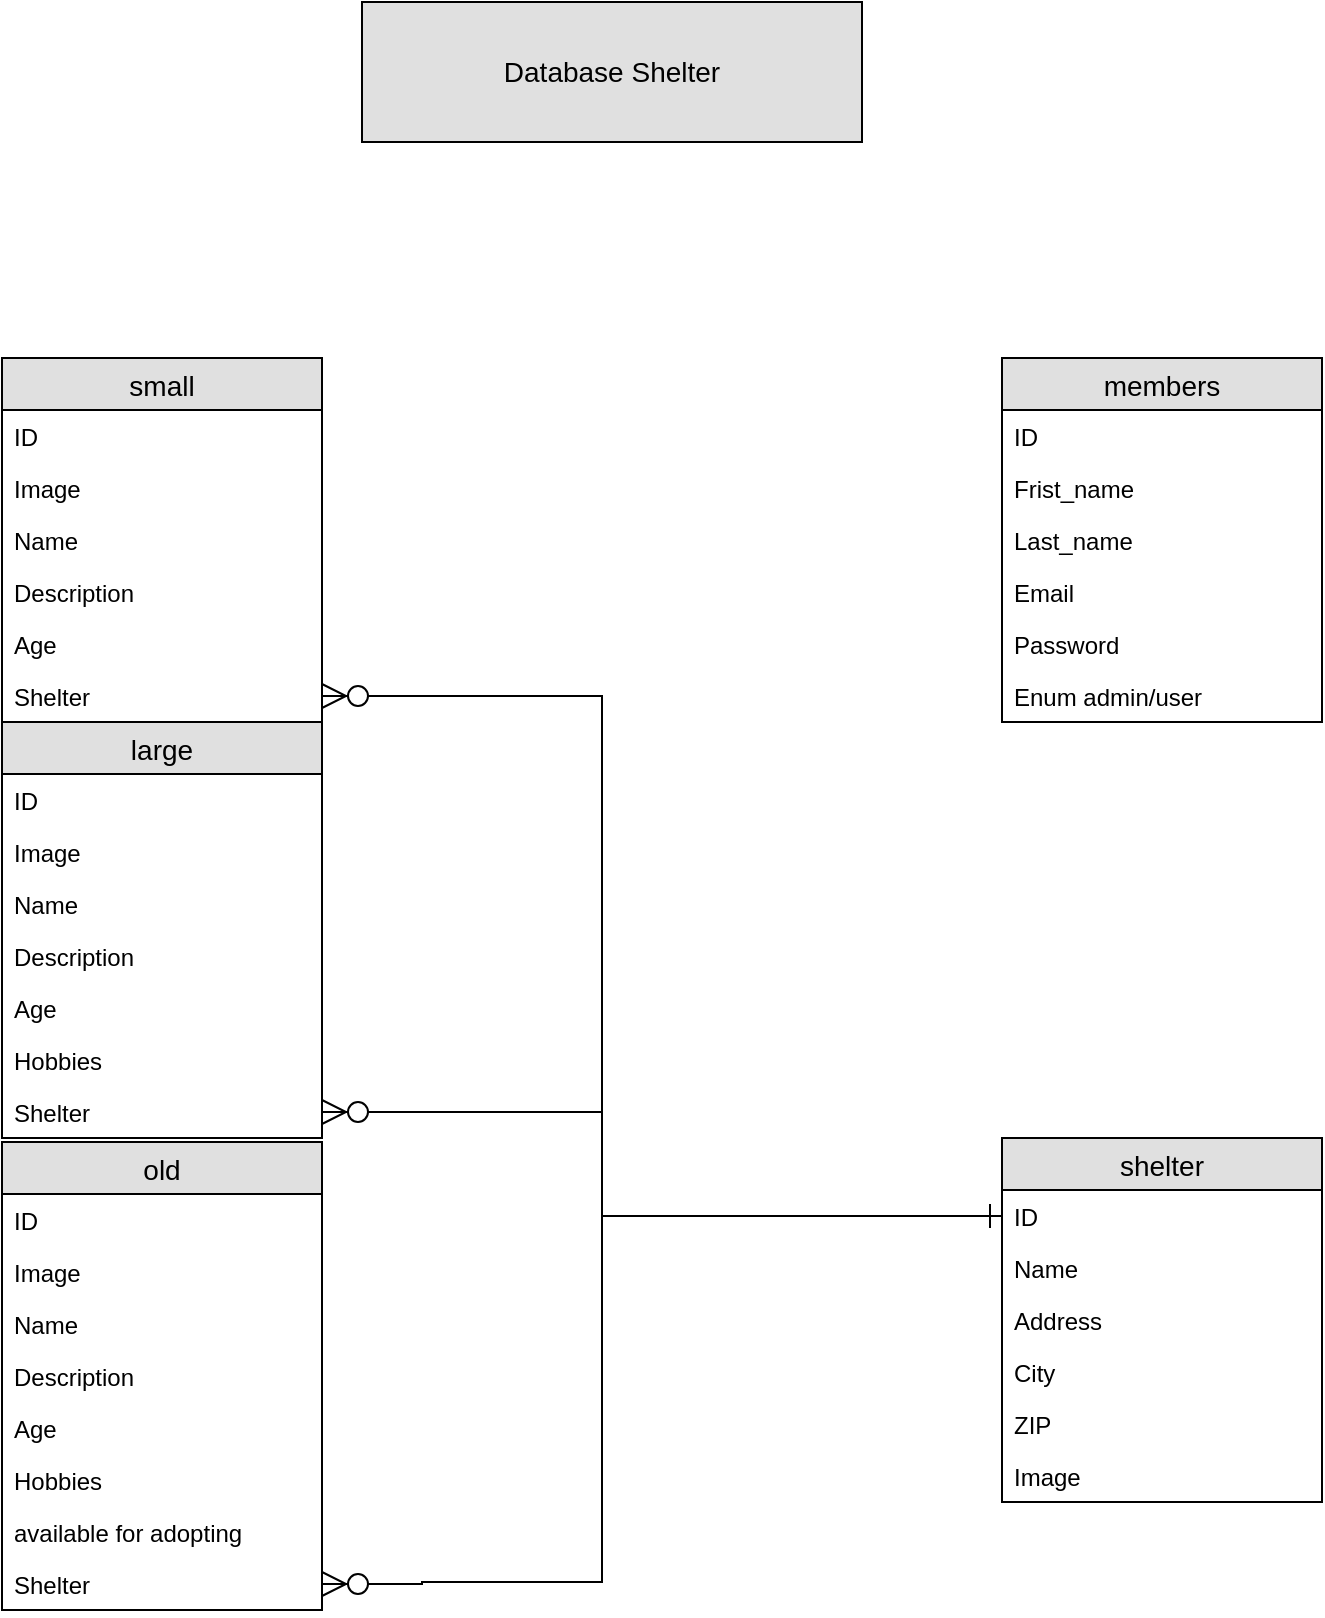 <mxfile version="12.9.3" type="device"><diagram id="dKBWuByRRaET1B2pRA7U" name="Page-1"><mxGraphModel dx="971" dy="664" grid="1" gridSize="10" guides="1" tooltips="1" connect="1" arrows="1" fold="1" page="1" pageScale="1" pageWidth="827" pageHeight="1169" math="0" shadow="0"><root><mxCell id="0"/><mxCell id="1" parent="0"/><mxCell id="GfpFk2qeTanZvK6qh3Gy-34" value="large" style="swimlane;fontStyle=0;childLayout=stackLayout;horizontal=1;startSize=26;fillColor=#e0e0e0;horizontalStack=0;resizeParent=1;resizeParentMax=0;resizeLast=0;collapsible=1;marginBottom=0;swimlaneFillColor=#ffffff;align=center;fontSize=14;" parent="1" vertex="1"><mxGeometry x="70" y="390" width="160" height="208" as="geometry"/></mxCell><mxCell id="GfpFk2qeTanZvK6qh3Gy-35" value="ID" style="text;strokeColor=none;fillColor=none;spacingLeft=4;spacingRight=4;overflow=hidden;rotatable=0;points=[[0,0.5],[1,0.5]];portConstraint=eastwest;fontSize=12;" parent="GfpFk2qeTanZvK6qh3Gy-34" vertex="1"><mxGeometry y="26" width="160" height="26" as="geometry"/></mxCell><mxCell id="GfpFk2qeTanZvK6qh3Gy-36" value="Image" style="text;strokeColor=none;fillColor=none;spacingLeft=4;spacingRight=4;overflow=hidden;rotatable=0;points=[[0,0.5],[1,0.5]];portConstraint=eastwest;fontSize=12;" parent="GfpFk2qeTanZvK6qh3Gy-34" vertex="1"><mxGeometry y="52" width="160" height="26" as="geometry"/></mxCell><mxCell id="GfpFk2qeTanZvK6qh3Gy-37" value="Name" style="text;strokeColor=none;fillColor=none;spacingLeft=4;spacingRight=4;overflow=hidden;rotatable=0;points=[[0,0.5],[1,0.5]];portConstraint=eastwest;fontSize=12;" parent="GfpFk2qeTanZvK6qh3Gy-34" vertex="1"><mxGeometry y="78" width="160" height="26" as="geometry"/></mxCell><mxCell id="GfpFk2qeTanZvK6qh3Gy-38" value="Description" style="text;strokeColor=none;fillColor=none;spacingLeft=4;spacingRight=4;overflow=hidden;rotatable=0;points=[[0,0.5],[1,0.5]];portConstraint=eastwest;fontSize=12;" parent="GfpFk2qeTanZvK6qh3Gy-34" vertex="1"><mxGeometry y="104" width="160" height="26" as="geometry"/></mxCell><mxCell id="GfpFk2qeTanZvK6qh3Gy-39" value="Age" style="text;strokeColor=none;fillColor=none;spacingLeft=4;spacingRight=4;overflow=hidden;rotatable=0;points=[[0,0.5],[1,0.5]];portConstraint=eastwest;fontSize=12;" parent="GfpFk2qeTanZvK6qh3Gy-34" vertex="1"><mxGeometry y="130" width="160" height="26" as="geometry"/></mxCell><mxCell id="GfpFk2qeTanZvK6qh3Gy-40" value="Hobbies" style="text;strokeColor=none;fillColor=none;spacingLeft=4;spacingRight=4;overflow=hidden;rotatable=0;points=[[0,0.5],[1,0.5]];portConstraint=eastwest;fontSize=12;" parent="GfpFk2qeTanZvK6qh3Gy-34" vertex="1"><mxGeometry y="156" width="160" height="26" as="geometry"/></mxCell><mxCell id="cx467HjqW4Z5tGLJf0RY-2" value="Shelter" style="text;strokeColor=none;fillColor=none;spacingLeft=4;spacingRight=4;overflow=hidden;rotatable=0;points=[[0,0.5],[1,0.5]];portConstraint=eastwest;fontSize=12;" vertex="1" parent="GfpFk2qeTanZvK6qh3Gy-34"><mxGeometry y="182" width="160" height="26" as="geometry"/></mxCell><mxCell id="GfpFk2qeTanZvK6qh3Gy-50" style="edgeStyle=orthogonalEdgeStyle;rounded=0;orthogonalLoop=1;jettySize=auto;html=1;exitX=1;exitY=0.5;exitDx=0;exitDy=0;startSize=10;fontSize=14;endArrow=ERone;endFill=0;startArrow=ERzeroToMany;startFill=1;endSize=10;entryX=0;entryY=0.5;entryDx=0;entryDy=0;" parent="1" source="cx467HjqW4Z5tGLJf0RY-1" target="GfpFk2qeTanZvK6qh3Gy-2" edge="1"><mxGeometry relative="1" as="geometry"><Array as="points"><mxPoint x="370" y="377"/><mxPoint x="370" y="637"/></Array><mxPoint x="490" y="480" as="targetPoint"/></mxGeometry></mxCell><mxCell id="GfpFk2qeTanZvK6qh3Gy-51" style="edgeStyle=orthogonalEdgeStyle;rounded=0;orthogonalLoop=1;jettySize=auto;html=1;startSize=10;fontSize=14;startArrow=ERzeroToMany;startFill=1;endArrow=ERone;endFill=0;endSize=10;entryX=0;entryY=0.5;entryDx=0;entryDy=0;exitX=1;exitY=0.5;exitDx=0;exitDy=0;" parent="1" source="cx467HjqW4Z5tGLJf0RY-2" target="GfpFk2qeTanZvK6qh3Gy-2" edge="1"><mxGeometry relative="1" as="geometry"><Array as="points"><mxPoint x="370" y="585"/><mxPoint x="370" y="637"/></Array><mxPoint x="280" y="680" as="sourcePoint"/><mxPoint x="500" y="590" as="targetPoint"/></mxGeometry></mxCell><mxCell id="GfpFk2qeTanZvK6qh3Gy-41" value="old" style="swimlane;fontStyle=0;childLayout=stackLayout;horizontal=1;startSize=26;fillColor=#e0e0e0;horizontalStack=0;resizeParent=1;resizeParentMax=0;resizeLast=0;collapsible=1;marginBottom=0;swimlaneFillColor=#ffffff;align=center;fontSize=14;" parent="1" vertex="1"><mxGeometry x="70" y="600" width="160" height="234" as="geometry"/></mxCell><mxCell id="GfpFk2qeTanZvK6qh3Gy-42" value="ID" style="text;strokeColor=none;fillColor=none;spacingLeft=4;spacingRight=4;overflow=hidden;rotatable=0;points=[[0,0.5],[1,0.5]];portConstraint=eastwest;fontSize=12;" parent="GfpFk2qeTanZvK6qh3Gy-41" vertex="1"><mxGeometry y="26" width="160" height="26" as="geometry"/></mxCell><mxCell id="GfpFk2qeTanZvK6qh3Gy-43" value="Image" style="text;strokeColor=none;fillColor=none;spacingLeft=4;spacingRight=4;overflow=hidden;rotatable=0;points=[[0,0.5],[1,0.5]];portConstraint=eastwest;fontSize=12;" parent="GfpFk2qeTanZvK6qh3Gy-41" vertex="1"><mxGeometry y="52" width="160" height="26" as="geometry"/></mxCell><mxCell id="GfpFk2qeTanZvK6qh3Gy-44" value="Name" style="text;strokeColor=none;fillColor=none;spacingLeft=4;spacingRight=4;overflow=hidden;rotatable=0;points=[[0,0.5],[1,0.5]];portConstraint=eastwest;fontSize=12;" parent="GfpFk2qeTanZvK6qh3Gy-41" vertex="1"><mxGeometry y="78" width="160" height="26" as="geometry"/></mxCell><mxCell id="GfpFk2qeTanZvK6qh3Gy-45" value="Description" style="text;strokeColor=none;fillColor=none;spacingLeft=4;spacingRight=4;overflow=hidden;rotatable=0;points=[[0,0.5],[1,0.5]];portConstraint=eastwest;fontSize=12;" parent="GfpFk2qeTanZvK6qh3Gy-41" vertex="1"><mxGeometry y="104" width="160" height="26" as="geometry"/></mxCell><mxCell id="GfpFk2qeTanZvK6qh3Gy-46" value="Age" style="text;strokeColor=none;fillColor=none;spacingLeft=4;spacingRight=4;overflow=hidden;rotatable=0;points=[[0,0.5],[1,0.5]];portConstraint=eastwest;fontSize=12;" parent="GfpFk2qeTanZvK6qh3Gy-41" vertex="1"><mxGeometry y="130" width="160" height="26" as="geometry"/></mxCell><mxCell id="GfpFk2qeTanZvK6qh3Gy-47" value="Hobbies" style="text;strokeColor=none;fillColor=none;spacingLeft=4;spacingRight=4;overflow=hidden;rotatable=0;points=[[0,0.5],[1,0.5]];portConstraint=eastwest;fontSize=12;" parent="GfpFk2qeTanZvK6qh3Gy-41" vertex="1"><mxGeometry y="156" width="160" height="26" as="geometry"/></mxCell><mxCell id="GfpFk2qeTanZvK6qh3Gy-48" value="available for adopting" style="text;strokeColor=none;fillColor=none;spacingLeft=4;spacingRight=4;overflow=hidden;rotatable=0;points=[[0,0.5],[1,0.5]];portConstraint=eastwest;fontSize=12;" parent="GfpFk2qeTanZvK6qh3Gy-41" vertex="1"><mxGeometry y="182" width="160" height="26" as="geometry"/></mxCell><mxCell id="cx467HjqW4Z5tGLJf0RY-3" value="Shelter" style="text;strokeColor=none;fillColor=none;spacingLeft=4;spacingRight=4;overflow=hidden;rotatable=0;points=[[0,0.5],[1,0.5]];portConstraint=eastwest;fontSize=12;" vertex="1" parent="GfpFk2qeTanZvK6qh3Gy-41"><mxGeometry y="208" width="160" height="26" as="geometry"/></mxCell><mxCell id="GfpFk2qeTanZvK6qh3Gy-53" value="Database Shelter&lt;br&gt;" style="whiteSpace=wrap;html=1;align=center;startSize=26;fillColor=#e0e0e0;fontSize=14;" parent="1" vertex="1"><mxGeometry x="250" y="30" width="250" height="70" as="geometry"/></mxCell><mxCell id="GfpFk2qeTanZvK6qh3Gy-5" value="small" style="swimlane;fontStyle=0;childLayout=stackLayout;horizontal=1;startSize=26;fillColor=#e0e0e0;horizontalStack=0;resizeParent=1;resizeParentMax=0;resizeLast=0;collapsible=1;marginBottom=0;swimlaneFillColor=#ffffff;align=center;fontSize=14;" parent="1" vertex="1"><mxGeometry x="70" y="208" width="160" height="182" as="geometry"/></mxCell><mxCell id="GfpFk2qeTanZvK6qh3Gy-6" value="ID" style="text;strokeColor=none;fillColor=none;spacingLeft=4;spacingRight=4;overflow=hidden;rotatable=0;points=[[0,0.5],[1,0.5]];portConstraint=eastwest;fontSize=12;" parent="GfpFk2qeTanZvK6qh3Gy-5" vertex="1"><mxGeometry y="26" width="160" height="26" as="geometry"/></mxCell><mxCell id="GfpFk2qeTanZvK6qh3Gy-7" value="Image" style="text;strokeColor=none;fillColor=none;spacingLeft=4;spacingRight=4;overflow=hidden;rotatable=0;points=[[0,0.5],[1,0.5]];portConstraint=eastwest;fontSize=12;" parent="GfpFk2qeTanZvK6qh3Gy-5" vertex="1"><mxGeometry y="52" width="160" height="26" as="geometry"/></mxCell><mxCell id="GfpFk2qeTanZvK6qh3Gy-8" value="Name" style="text;strokeColor=none;fillColor=none;spacingLeft=4;spacingRight=4;overflow=hidden;rotatable=0;points=[[0,0.5],[1,0.5]];portConstraint=eastwest;fontSize=12;" parent="GfpFk2qeTanZvK6qh3Gy-5" vertex="1"><mxGeometry y="78" width="160" height="26" as="geometry"/></mxCell><mxCell id="GfpFk2qeTanZvK6qh3Gy-32" value="Description" style="text;strokeColor=none;fillColor=none;spacingLeft=4;spacingRight=4;overflow=hidden;rotatable=0;points=[[0,0.5],[1,0.5]];portConstraint=eastwest;fontSize=12;" parent="GfpFk2qeTanZvK6qh3Gy-5" vertex="1"><mxGeometry y="104" width="160" height="26" as="geometry"/></mxCell><mxCell id="GfpFk2qeTanZvK6qh3Gy-33" value="Age" style="text;strokeColor=none;fillColor=none;spacingLeft=4;spacingRight=4;overflow=hidden;rotatable=0;points=[[0,0.5],[1,0.5]];portConstraint=eastwest;fontSize=12;" parent="GfpFk2qeTanZvK6qh3Gy-5" vertex="1"><mxGeometry y="130" width="160" height="26" as="geometry"/></mxCell><mxCell id="cx467HjqW4Z5tGLJf0RY-1" value="Shelter" style="text;strokeColor=none;fillColor=none;spacingLeft=4;spacingRight=4;overflow=hidden;rotatable=0;points=[[0,0.5],[1,0.5]];portConstraint=eastwest;fontSize=12;" vertex="1" parent="GfpFk2qeTanZvK6qh3Gy-5"><mxGeometry y="156" width="160" height="26" as="geometry"/></mxCell><mxCell id="GfpFk2qeTanZvK6qh3Gy-52" style="edgeStyle=orthogonalEdgeStyle;rounded=0;orthogonalLoop=1;jettySize=auto;html=1;startSize=10;fontSize=14;startArrow=ERzeroToMany;startFill=1;endSize=10;endArrow=ERone;endFill=0;entryX=0;entryY=0.5;entryDx=0;entryDy=0;exitX=1;exitY=0.5;exitDx=0;exitDy=0;" parent="1" source="cx467HjqW4Z5tGLJf0RY-3" target="GfpFk2qeTanZvK6qh3Gy-2" edge="1"><mxGeometry relative="1" as="geometry"><mxPoint x="280" y="709" as="sourcePoint"/><mxPoint x="530" y="500" as="targetPoint"/><Array as="points"><mxPoint x="280" y="821"/><mxPoint x="280" y="820"/><mxPoint x="370" y="820"/><mxPoint x="370" y="637"/></Array></mxGeometry></mxCell><mxCell id="GfpFk2qeTanZvK6qh3Gy-1" value="shelter" style="swimlane;fontStyle=0;childLayout=stackLayout;horizontal=1;startSize=26;fillColor=#e0e0e0;horizontalStack=0;resizeParent=1;resizeParentMax=0;resizeLast=0;collapsible=1;marginBottom=0;swimlaneFillColor=#ffffff;align=center;fontSize=14;" parent="1" vertex="1"><mxGeometry x="570" y="598" width="160" height="182" as="geometry"/></mxCell><mxCell id="GfpFk2qeTanZvK6qh3Gy-2" value="ID" style="text;strokeColor=none;fillColor=none;spacingLeft=4;spacingRight=4;overflow=hidden;rotatable=0;points=[[0,0.5],[1,0.5]];portConstraint=eastwest;fontSize=12;" parent="GfpFk2qeTanZvK6qh3Gy-1" vertex="1"><mxGeometry y="26" width="160" height="26" as="geometry"/></mxCell><mxCell id="GfpFk2qeTanZvK6qh3Gy-3" value="Name" style="text;strokeColor=none;fillColor=none;spacingLeft=4;spacingRight=4;overflow=hidden;rotatable=0;points=[[0,0.5],[1,0.5]];portConstraint=eastwest;fontSize=12;" parent="GfpFk2qeTanZvK6qh3Gy-1" vertex="1"><mxGeometry y="52" width="160" height="26" as="geometry"/></mxCell><mxCell id="GfpFk2qeTanZvK6qh3Gy-31" value="Address" style="text;strokeColor=none;fillColor=none;spacingLeft=4;spacingRight=4;overflow=hidden;rotatable=0;points=[[0,0.5],[1,0.5]];portConstraint=eastwest;fontSize=12;" parent="GfpFk2qeTanZvK6qh3Gy-1" vertex="1"><mxGeometry y="78" width="160" height="26" as="geometry"/></mxCell><mxCell id="GfpFk2qeTanZvK6qh3Gy-4" value="City" style="text;strokeColor=none;fillColor=none;spacingLeft=4;spacingRight=4;overflow=hidden;rotatable=0;points=[[0,0.5],[1,0.5]];portConstraint=eastwest;fontSize=12;" parent="GfpFk2qeTanZvK6qh3Gy-1" vertex="1"><mxGeometry y="104" width="160" height="26" as="geometry"/></mxCell><mxCell id="GfpFk2qeTanZvK6qh3Gy-26" value="ZIP" style="text;strokeColor=none;fillColor=none;spacingLeft=4;spacingRight=4;overflow=hidden;rotatable=0;points=[[0,0.5],[1,0.5]];portConstraint=eastwest;fontSize=12;" parent="GfpFk2qeTanZvK6qh3Gy-1" vertex="1"><mxGeometry y="130" width="160" height="26" as="geometry"/></mxCell><mxCell id="GfpFk2qeTanZvK6qh3Gy-27" value="Image" style="text;strokeColor=none;fillColor=none;spacingLeft=4;spacingRight=4;overflow=hidden;rotatable=0;points=[[0,0.5],[1,0.5]];portConstraint=eastwest;fontSize=12;" parent="GfpFk2qeTanZvK6qh3Gy-1" vertex="1"><mxGeometry y="156" width="160" height="26" as="geometry"/></mxCell><mxCell id="GfpFk2qeTanZvK6qh3Gy-17" value="members" style="swimlane;fontStyle=0;childLayout=stackLayout;horizontal=1;startSize=26;fillColor=#e0e0e0;horizontalStack=0;resizeParent=1;resizeParentMax=0;resizeLast=0;collapsible=1;marginBottom=0;swimlaneFillColor=#ffffff;align=center;fontSize=14;" parent="1" vertex="1"><mxGeometry x="570" y="208" width="160" height="182" as="geometry"/></mxCell><mxCell id="GfpFk2qeTanZvK6qh3Gy-18" value="ID" style="text;strokeColor=none;fillColor=none;spacingLeft=4;spacingRight=4;overflow=hidden;rotatable=0;points=[[0,0.5],[1,0.5]];portConstraint=eastwest;fontSize=12;" parent="GfpFk2qeTanZvK6qh3Gy-17" vertex="1"><mxGeometry y="26" width="160" height="26" as="geometry"/></mxCell><mxCell id="GfpFk2qeTanZvK6qh3Gy-19" value="Frist_name" style="text;strokeColor=none;fillColor=none;spacingLeft=4;spacingRight=4;overflow=hidden;rotatable=0;points=[[0,0.5],[1,0.5]];portConstraint=eastwest;fontSize=12;" parent="GfpFk2qeTanZvK6qh3Gy-17" vertex="1"><mxGeometry y="52" width="160" height="26" as="geometry"/></mxCell><mxCell id="GfpFk2qeTanZvK6qh3Gy-24" value="Last_name" style="text;strokeColor=none;fillColor=none;spacingLeft=4;spacingRight=4;overflow=hidden;rotatable=0;points=[[0,0.5],[1,0.5]];portConstraint=eastwest;fontSize=12;" parent="GfpFk2qeTanZvK6qh3Gy-17" vertex="1"><mxGeometry y="78" width="160" height="26" as="geometry"/></mxCell><mxCell id="GfpFk2qeTanZvK6qh3Gy-20" value="Email" style="text;strokeColor=none;fillColor=none;spacingLeft=4;spacingRight=4;overflow=hidden;rotatable=0;points=[[0,0.5],[1,0.5]];portConstraint=eastwest;fontSize=12;" parent="GfpFk2qeTanZvK6qh3Gy-17" vertex="1"><mxGeometry y="104" width="160" height="26" as="geometry"/></mxCell><mxCell id="GfpFk2qeTanZvK6qh3Gy-21" value="Password" style="text;strokeColor=none;fillColor=none;spacingLeft=4;spacingRight=4;overflow=hidden;rotatable=0;points=[[0,0.5],[1,0.5]];portConstraint=eastwest;fontSize=12;" parent="GfpFk2qeTanZvK6qh3Gy-17" vertex="1"><mxGeometry y="130" width="160" height="26" as="geometry"/></mxCell><mxCell id="GfpFk2qeTanZvK6qh3Gy-22" value="Enum admin/user" style="text;strokeColor=none;fillColor=none;spacingLeft=4;spacingRight=4;overflow=hidden;rotatable=0;points=[[0,0.5],[1,0.5]];portConstraint=eastwest;fontSize=12;" parent="GfpFk2qeTanZvK6qh3Gy-17" vertex="1"><mxGeometry y="156" width="160" height="26" as="geometry"/></mxCell></root></mxGraphModel></diagram></mxfile>